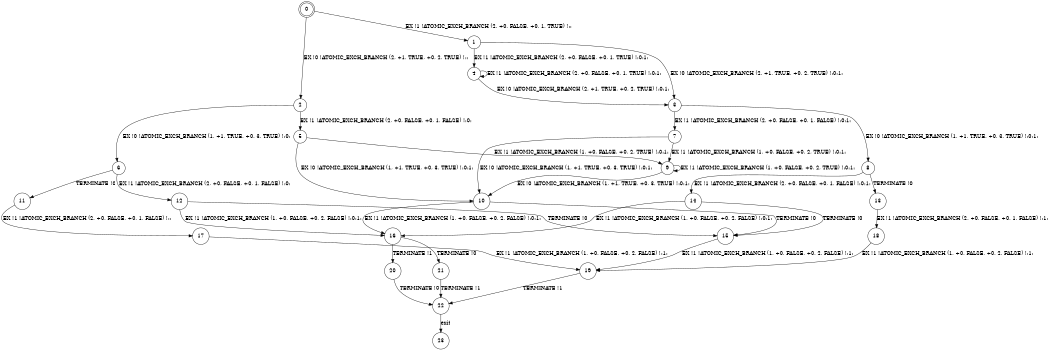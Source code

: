 digraph BCG {
size = "7, 10.5";
center = TRUE;
node [shape = circle];
0 [peripheries = 2];
0 -> 1 [label = "EX !1 !ATOMIC_EXCH_BRANCH (2, +0, FALSE, +0, 1, TRUE) !::"];
0 -> 2 [label = "EX !0 !ATOMIC_EXCH_BRANCH (2, +1, TRUE, +0, 2, TRUE) !::"];
1 -> 3 [label = "EX !0 !ATOMIC_EXCH_BRANCH (2, +1, TRUE, +0, 2, TRUE) !:0:1:"];
1 -> 4 [label = "EX !1 !ATOMIC_EXCH_BRANCH (2, +0, FALSE, +0, 1, TRUE) !:0:1:"];
2 -> 5 [label = "EX !1 !ATOMIC_EXCH_BRANCH (2, +0, FALSE, +0, 1, FALSE) !:0:"];
2 -> 6 [label = "EX !0 !ATOMIC_EXCH_BRANCH (1, +1, TRUE, +0, 3, TRUE) !:0:"];
3 -> 7 [label = "EX !1 !ATOMIC_EXCH_BRANCH (2, +0, FALSE, +0, 1, FALSE) !:0:1:"];
3 -> 8 [label = "EX !0 !ATOMIC_EXCH_BRANCH (1, +1, TRUE, +0, 3, TRUE) !:0:1:"];
4 -> 3 [label = "EX !0 !ATOMIC_EXCH_BRANCH (2, +1, TRUE, +0, 2, TRUE) !:0:1:"];
4 -> 4 [label = "EX !1 !ATOMIC_EXCH_BRANCH (2, +0, FALSE, +0, 1, TRUE) !:0:1:"];
5 -> 9 [label = "EX !1 !ATOMIC_EXCH_BRANCH (1, +0, FALSE, +0, 2, TRUE) !:0:1:"];
5 -> 10 [label = "EX !0 !ATOMIC_EXCH_BRANCH (1, +1, TRUE, +0, 3, TRUE) !:0:1:"];
6 -> 11 [label = "TERMINATE !0"];
6 -> 12 [label = "EX !1 !ATOMIC_EXCH_BRANCH (2, +0, FALSE, +0, 1, FALSE) !:0:"];
7 -> 9 [label = "EX !1 !ATOMIC_EXCH_BRANCH (1, +0, FALSE, +0, 2, TRUE) !:0:1:"];
7 -> 10 [label = "EX !0 !ATOMIC_EXCH_BRANCH (1, +1, TRUE, +0, 3, TRUE) !:0:1:"];
8 -> 13 [label = "TERMINATE !0"];
8 -> 14 [label = "EX !1 !ATOMIC_EXCH_BRANCH (2, +0, FALSE, +0, 1, FALSE) !:0:1:"];
9 -> 9 [label = "EX !1 !ATOMIC_EXCH_BRANCH (1, +0, FALSE, +0, 2, TRUE) !:0:1:"];
9 -> 10 [label = "EX !0 !ATOMIC_EXCH_BRANCH (1, +1, TRUE, +0, 3, TRUE) !:0:1:"];
10 -> 15 [label = "TERMINATE !0"];
10 -> 16 [label = "EX !1 !ATOMIC_EXCH_BRANCH (1, +0, FALSE, +0, 2, FALSE) !:0:1:"];
11 -> 17 [label = "EX !1 !ATOMIC_EXCH_BRANCH (2, +0, FALSE, +0, 1, FALSE) !::"];
12 -> 15 [label = "TERMINATE !0"];
12 -> 16 [label = "EX !1 !ATOMIC_EXCH_BRANCH (1, +0, FALSE, +0, 2, FALSE) !:0:1:"];
13 -> 18 [label = "EX !1 !ATOMIC_EXCH_BRANCH (2, +0, FALSE, +0, 1, FALSE) !:1:"];
14 -> 15 [label = "TERMINATE !0"];
14 -> 16 [label = "EX !1 !ATOMIC_EXCH_BRANCH (1, +0, FALSE, +0, 2, FALSE) !:0:1:"];
15 -> 19 [label = "EX !1 !ATOMIC_EXCH_BRANCH (1, +0, FALSE, +0, 2, FALSE) !:1:"];
16 -> 20 [label = "TERMINATE !1"];
16 -> 21 [label = "TERMINATE !0"];
17 -> 19 [label = "EX !1 !ATOMIC_EXCH_BRANCH (1, +0, FALSE, +0, 2, FALSE) !:1:"];
18 -> 19 [label = "EX !1 !ATOMIC_EXCH_BRANCH (1, +0, FALSE, +0, 2, FALSE) !:1:"];
19 -> 22 [label = "TERMINATE !1"];
20 -> 22 [label = "TERMINATE !0"];
21 -> 22 [label = "TERMINATE !1"];
22 -> 23 [label = "exit"];
}
